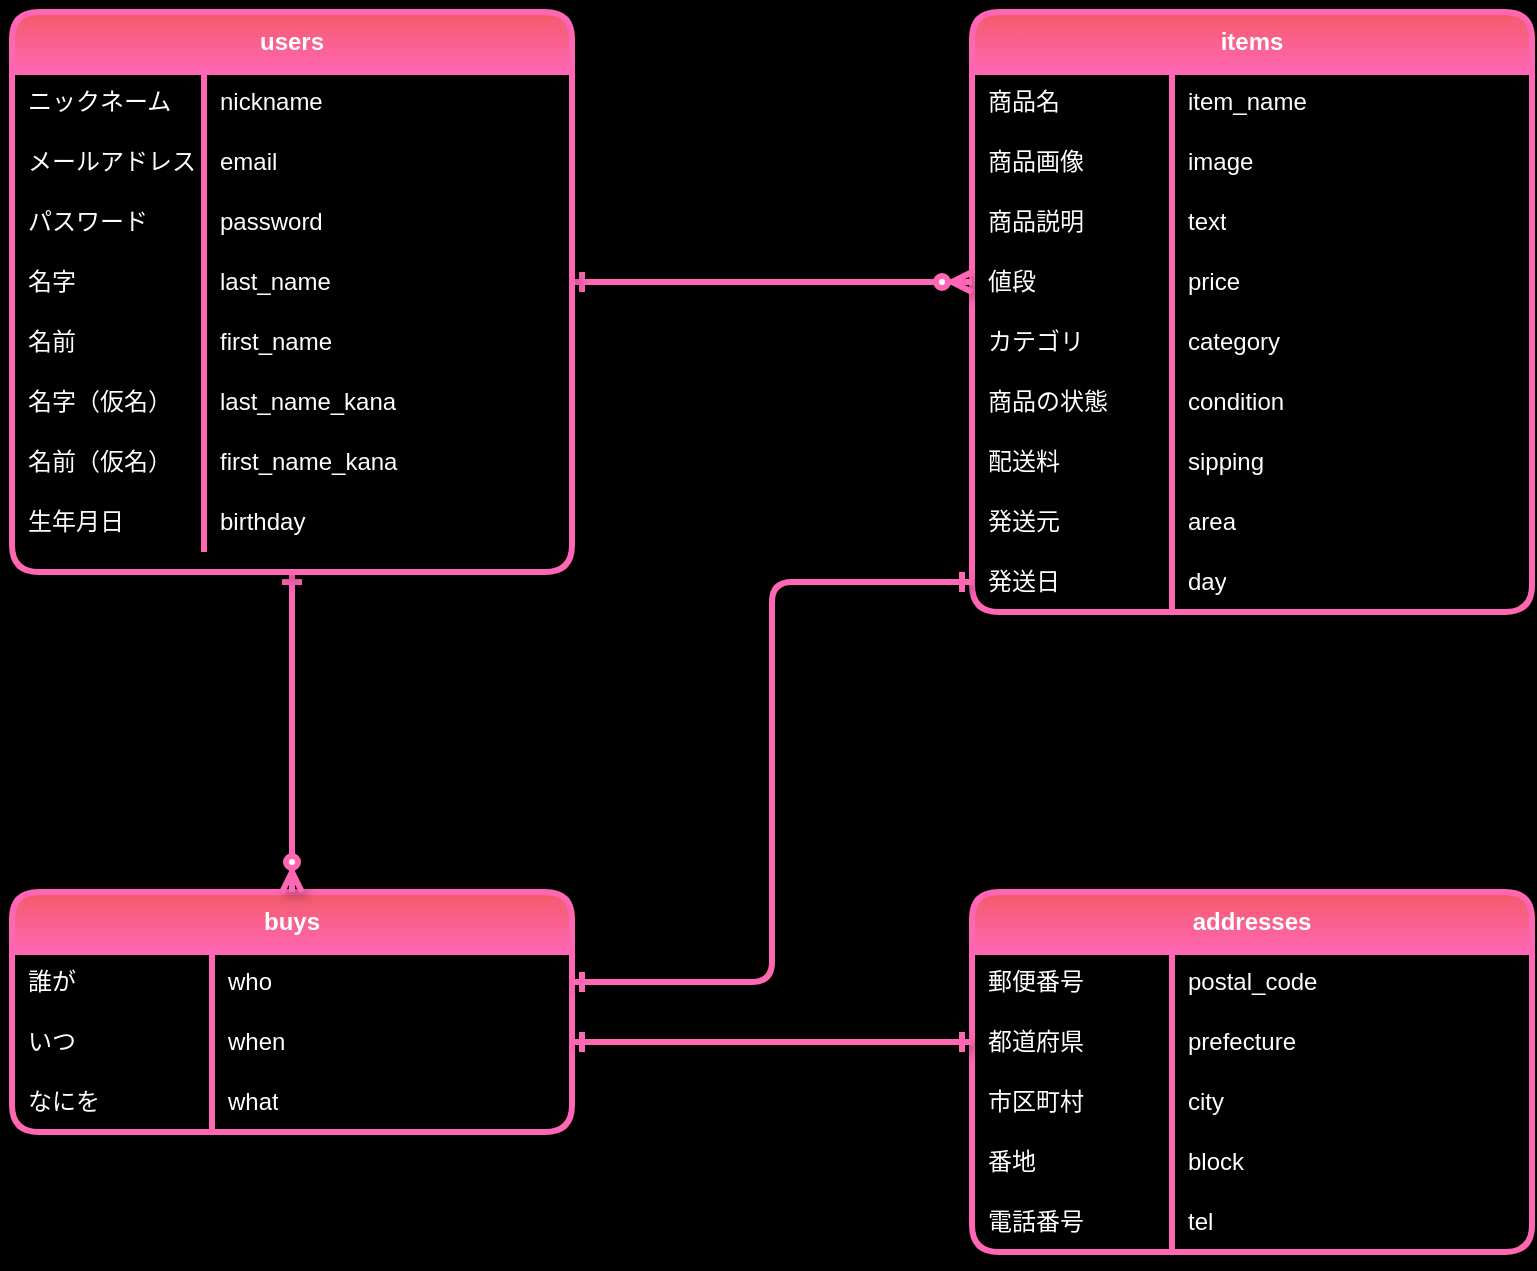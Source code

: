 
<mxfile version="13.6.5">
    <diagram id="MaI9rSRFO-LCetoaT3Hl" name="ページ1">
        <mxGraphModel dx="1438" dy="1090" grid="0" gridSize="10" guides="1" tooltips="1" connect="1" arrows="1" fold="1" page="0" pageScale="1" pageWidth="1169" pageHeight="827" background="#000000" math="0" shadow="0">
            <root>
                <mxCell id="0"/>
                <mxCell id="1" parent="0"/>
                <object label="items" j="" id="12">

                    <mxCell style="shape=table;html=1;whiteSpace=wrap;startSize=30;container=1;collapsible=0;childLayout=tableLayout;fixedRows=1;rowLines=0;fontStyle=1;align=center;rounded=1;labelBackgroundColor=none;sketch=0;strokeWidth=3;swimlaneFillColor=none;fillColor=#F45B69;gradientColor=#FF66B3;strokeColor=#FF66B3;fontColor=#FFFFFF;" parent="1" vertex="1">
                        <mxGeometry x="520" y="80" width="280" height="300" as="geometry"/>
                    </mxCell>
                </object>
                <mxCell id="13" value="" style="shape=partialRectangle;html=1;whiteSpace=wrap;collapsible=0;dropTarget=0;pointerEvents=0;fillColor=none;top=0;left=0;bottom=1;right=0;points=[[0,0.5],[1,0.5]];portConstraint=eastwest;fontColor=#FFFFFF;strokeColor=none;" parent="12" vertex="1">
                    <mxGeometry y="30" width="280" height="30" as="geometry"/>
                </mxCell>
                <mxCell id="115" value="商品名" style="shape=partialRectangle;html=1;whiteSpace=wrap;connectable=0;fillColor=none;top=0;left=0;bottom=0;right=0;align=left;spacingLeft=6;overflow=hidden;fontColor=#FFFFFF;strokeColor=#FF66B3;shadow=1;strokeWidth=3;" parent="13" vertex="1">
                    <mxGeometry width="100" height="30" as="geometry"/>
                </mxCell>
                <mxCell id="15" value="item_name" style="shape=partialRectangle;html=1;whiteSpace=wrap;connectable=0;fillColor=none;top=0;left=0;bottom=0;right=0;align=left;spacingLeft=6;overflow=hidden;fontColor=#FFFFFF;" parent="13" vertex="1">
                    <mxGeometry x="100" width="180" height="30" as="geometry"/>
                </mxCell>
                <mxCell id="16" value="" style="shape=partialRectangle;html=1;whiteSpace=wrap;collapsible=0;dropTarget=0;pointerEvents=0;fillColor=none;top=0;left=0;bottom=0;right=0;points=[[0,0.5],[1,0.5]];portConstraint=eastwest;fontColor=#FFFFFF;" parent="12" vertex="1">
                    <mxGeometry y="60" width="280" height="30" as="geometry"/>
                </mxCell>
                <mxCell id="116" value="商品画像" style="shape=partialRectangle;html=1;whiteSpace=wrap;connectable=0;fillColor=none;top=0;left=0;bottom=0;right=0;align=left;spacingLeft=6;overflow=hidden;fontColor=#FFFFFF;strokeColor=#FF66B3;shadow=1;strokeWidth=3;" parent="16" vertex="1">
                    <mxGeometry width="100" height="30" as="geometry"/>
                </mxCell>
                <mxCell id="18" value="image" style="shape=partialRectangle;html=1;whiteSpace=wrap;connectable=0;fillColor=none;top=0;left=0;bottom=0;right=0;align=left;spacingLeft=6;overflow=hidden;fontColor=#FFFFFF;" parent="16" vertex="1">
                    <mxGeometry x="100" width="180" height="30" as="geometry"/>
                </mxCell>
                <mxCell id="19" value="" style="shape=partialRectangle;html=1;whiteSpace=wrap;collapsible=0;dropTarget=0;pointerEvents=0;fillColor=none;top=0;left=0;bottom=0;right=0;points=[[0,0.5],[1,0.5]];portConstraint=eastwest;fontColor=#FFFFFF;" parent="12" vertex="1">
                    <mxGeometry y="90" width="280" height="30" as="geometry"/>
                </mxCell>
                <mxCell id="117" value="商品説明" style="shape=partialRectangle;html=1;whiteSpace=wrap;connectable=0;fillColor=none;top=0;left=0;bottom=0;right=0;align=left;spacingLeft=6;overflow=hidden;fontColor=#FFFFFF;strokeColor=#FF66B3;shadow=1;strokeWidth=3;" parent="19" vertex="1">
                    <mxGeometry width="100" height="30" as="geometry"/>
                </mxCell>
                <mxCell id="21" value="text" style="shape=partialRectangle;html=1;whiteSpace=wrap;connectable=0;fillColor=none;top=0;left=0;bottom=0;right=0;align=left;spacingLeft=6;overflow=hidden;fontColor=#FFFFFF;" parent="19" vertex="1">
                    <mxGeometry x="100" width="180" height="30" as="geometry"/>
                </mxCell>
                <mxCell id="84" style="shape=partialRectangle;html=1;whiteSpace=wrap;collapsible=0;dropTarget=0;pointerEvents=0;fillColor=none;top=0;left=0;bottom=0;right=0;points=[[0,0.5],[1,0.5]];portConstraint=eastwest;fontColor=#FFFFFF;" parent="12" vertex="1">
                    <mxGeometry y="120" width="280" height="30" as="geometry"/>
                </mxCell>
                <mxCell id="118" value="値段" style="shape=partialRectangle;html=1;whiteSpace=wrap;connectable=0;fillColor=none;top=0;left=0;bottom=0;right=0;align=left;spacingLeft=6;overflow=hidden;fontColor=#FFFFFF;strokeColor=#FF66B3;shadow=1;strokeWidth=3;" parent="84" vertex="1">
                    <mxGeometry width="100" height="30" as="geometry"/>
                </mxCell>
                <mxCell id="86" value="price" style="shape=partialRectangle;html=1;whiteSpace=wrap;connectable=0;fillColor=none;top=0;left=0;bottom=0;right=0;align=left;spacingLeft=6;overflow=hidden;fontColor=#FFFFFF;" parent="84" vertex="1">
                    <mxGeometry x="100" width="180" height="30" as="geometry"/>
                </mxCell>
                <mxCell id="87" style="shape=partialRectangle;html=1;whiteSpace=wrap;collapsible=0;dropTarget=0;pointerEvents=0;fillColor=none;top=0;left=0;bottom=0;right=0;points=[[0,0.5],[1,0.5]];portConstraint=eastwest;fontColor=#FFFFFF;" parent="12" vertex="1">
                    <mxGeometry y="150" width="280" height="30" as="geometry"/>
                </mxCell>
                <mxCell id="119" value="カテゴリ" style="shape=partialRectangle;html=1;whiteSpace=wrap;connectable=0;fillColor=none;top=0;left=0;bottom=0;right=0;align=left;spacingLeft=6;overflow=hidden;fontColor=#FFFFFF;strokeColor=#FF66B3;shadow=1;strokeWidth=3;" parent="87" vertex="1">
                    <mxGeometry width="100" height="30" as="geometry"/>
                </mxCell>
                <mxCell id="89" value="category" style="shape=partialRectangle;html=1;whiteSpace=wrap;connectable=0;fillColor=none;top=0;left=0;bottom=0;right=0;align=left;spacingLeft=6;overflow=hidden;fontColor=#FFFFFF;" parent="87" vertex="1">
                    <mxGeometry x="100" width="180" height="30" as="geometry"/>
                </mxCell>
                <mxCell id="90" style="shape=partialRectangle;html=1;whiteSpace=wrap;collapsible=0;dropTarget=0;pointerEvents=0;fillColor=none;top=0;left=0;bottom=0;right=0;points=[[0,0.5],[1,0.5]];portConstraint=eastwest;fontColor=#FFFFFF;" parent="12" vertex="1">
                    <mxGeometry y="180" width="280" height="30" as="geometry"/>
                </mxCell>
                <mxCell id="120" value="商品の状態" style="shape=partialRectangle;html=1;whiteSpace=wrap;connectable=0;fillColor=none;top=0;left=0;bottom=0;right=0;align=left;spacingLeft=6;overflow=hidden;fontColor=#FFFFFF;strokeColor=#FF66B3;shadow=1;strokeWidth=3;" parent="90" vertex="1">
                    <mxGeometry width="100" height="30" as="geometry"/>
                </mxCell>
                <mxCell id="92" value="condition" style="shape=partialRectangle;html=1;whiteSpace=wrap;connectable=0;fillColor=none;top=0;left=0;bottom=0;right=0;align=left;spacingLeft=6;overflow=hidden;fontColor=#FFFFFF;" parent="90" vertex="1">
                    <mxGeometry x="100" width="180" height="30" as="geometry"/>
                </mxCell>
                <mxCell id="93" style="shape=partialRectangle;html=1;whiteSpace=wrap;collapsible=0;dropTarget=0;pointerEvents=0;fillColor=none;top=0;left=0;bottom=0;right=0;points=[[0,0.5],[1,0.5]];portConstraint=eastwest;fontColor=#FFFFFF;" parent="12" vertex="1">
                    <mxGeometry y="210" width="280" height="30" as="geometry"/>
                </mxCell>
                <mxCell id="121" value="配送料" style="shape=partialRectangle;html=1;whiteSpace=wrap;connectable=0;fillColor=none;top=0;left=0;bottom=0;right=0;align=left;spacingLeft=6;overflow=hidden;fontColor=#FFFFFF;strokeColor=#FF66B3;shadow=1;strokeWidth=3;" parent="93" vertex="1">
                    <mxGeometry width="100" height="30" as="geometry"/>
                </mxCell>
                <mxCell id="95" value="sipping" style="shape=partialRectangle;html=1;whiteSpace=wrap;connectable=0;fillColor=none;top=0;left=0;bottom=0;right=0;align=left;spacingLeft=6;overflow=hidden;fontColor=#FFFFFF;" parent="93" vertex="1">
                    <mxGeometry x="100" width="180" height="30" as="geometry"/>
                </mxCell>
                <mxCell id="96" style="shape=partialRectangle;html=1;whiteSpace=wrap;collapsible=0;dropTarget=0;pointerEvents=0;fillColor=none;top=0;left=0;bottom=0;right=0;points=[[0,0.5],[1,0.5]];portConstraint=eastwest;fontColor=#FFFFFF;" parent="12" vertex="1">
                    <mxGeometry y="240" width="280" height="30" as="geometry"/>
                </mxCell>
                <mxCell id="122" value="発送元" style="shape=partialRectangle;html=1;whiteSpace=wrap;connectable=0;fillColor=none;top=0;left=0;bottom=0;right=0;align=left;spacingLeft=6;overflow=hidden;fontColor=#FFFFFF;strokeColor=#FF66B3;shadow=1;strokeWidth=3;" parent="96" vertex="1">
                    <mxGeometry width="100" height="30" as="geometry"/>
                </mxCell>
                <mxCell id="98" value="area" style="shape=partialRectangle;html=1;whiteSpace=wrap;connectable=0;fillColor=none;top=0;left=0;bottom=0;right=0;align=left;spacingLeft=6;overflow=hidden;fontColor=#FFFFFF;" parent="96" vertex="1">
                    <mxGeometry x="100" width="180" height="30" as="geometry"/>
                </mxCell>
                <mxCell id="99" style="shape=partialRectangle;html=1;whiteSpace=wrap;collapsible=0;dropTarget=0;pointerEvents=0;fillColor=none;top=0;left=0;bottom=0;right=0;points=[[0,0.5],[1,0.5]];portConstraint=eastwest;fontColor=#FFFFFF;" parent="12" vertex="1">
                    <mxGeometry y="270" width="280" height="30" as="geometry"/>
                </mxCell>
                <mxCell id="123" value="発送日" style="shape=partialRectangle;html=1;whiteSpace=wrap;connectable=0;fillColor=none;top=0;left=0;bottom=0;right=0;align=left;spacingLeft=6;overflow=hidden;fontColor=#FFFFFF;strokeColor=#FF66B3;shadow=1;strokeWidth=3;" parent="99" vertex="1">
                    <mxGeometry width="100" height="30" as="geometry"/>
                </mxCell>
                <mxCell id="101" value="day" style="shape=partialRectangle;html=1;whiteSpace=wrap;connectable=0;fillColor=none;top=0;left=0;bottom=0;right=0;align=left;spacingLeft=6;overflow=hidden;fontColor=#FFFFFF;" parent="99" vertex="1">
                    <mxGeometry x="100" width="180" height="30" as="geometry"/>
                </mxCell>
                <mxCell id="32" value="addresses" style="shape=table;html=1;whiteSpace=wrap;startSize=30;container=1;collapsible=0;childLayout=tableLayout;fixedRows=1;rowLines=0;fontStyle=1;align=center;rounded=1;labelBackgroundColor=none;sketch=0;fontColor=#FFFFFF;strokeColor=#FF66B3;gradientColor=#FF66B3;strokeWidth=3;fillColor=#F45B69;" parent="1" vertex="1">
                    <mxGeometry x="520" y="520" width="280" height="180" as="geometry"/>
                </mxCell>
                <mxCell id="33" value="" style="shape=partialRectangle;html=1;whiteSpace=wrap;collapsible=0;dropTarget=0;pointerEvents=0;fillColor=none;top=0;left=0;bottom=1;right=0;points=[[0,0.5],[1,0.5]];portConstraint=eastwest;fontColor=#FFFFFF;strokeColor=none;" parent="32" vertex="1">
                    <mxGeometry y="30" width="280" height="30" as="geometry"/>
                </mxCell>
                <mxCell id="124" value="郵便番号" style="shape=partialRectangle;html=1;whiteSpace=wrap;connectable=0;fillColor=none;top=0;left=0;bottom=0;right=0;align=left;spacingLeft=6;overflow=hidden;fontColor=#FFFFFF;strokeColor=#FF66B3;shadow=1;strokeWidth=3;" parent="33" vertex="1">
                    <mxGeometry width="100" height="30" as="geometry"/>
                </mxCell>
                <mxCell id="35" value="postal_code" style="shape=partialRectangle;html=1;whiteSpace=wrap;connectable=0;fillColor=none;top=0;left=0;bottom=0;right=0;align=left;spacingLeft=6;overflow=hidden;fontColor=#FFFFFF;" parent="33" vertex="1">
                    <mxGeometry x="100" width="180" height="30" as="geometry"/>
                </mxCell>
                <mxCell id="36" value="" style="shape=partialRectangle;html=1;whiteSpace=wrap;collapsible=0;dropTarget=0;pointerEvents=0;fillColor=none;top=0;left=0;bottom=0;right=0;points=[[0,0.5],[1,0.5]];portConstraint=eastwest;fontColor=#FFFFFF;" parent="32" vertex="1">
                    <mxGeometry y="60" width="280" height="30" as="geometry"/>
                </mxCell>
                <mxCell id="125" value="都道府県" style="shape=partialRectangle;html=1;whiteSpace=wrap;connectable=0;fillColor=none;top=0;left=0;bottom=0;right=0;align=left;spacingLeft=6;overflow=hidden;fontColor=#FFFFFF;strokeColor=#FF66B3;shadow=1;strokeWidth=3;" parent="36" vertex="1">
                    <mxGeometry width="100" height="30" as="geometry"/>
                </mxCell>
                <mxCell id="38" value="prefecture" style="shape=partialRectangle;html=1;whiteSpace=wrap;connectable=0;fillColor=none;top=0;left=0;bottom=0;right=0;align=left;spacingLeft=6;overflow=hidden;fontColor=#FFFFFF;" parent="36" vertex="1">
                    <mxGeometry x="100" width="180" height="30" as="geometry"/>
                </mxCell>
                <mxCell id="39" value="" style="shape=partialRectangle;html=1;whiteSpace=wrap;collapsible=0;dropTarget=0;pointerEvents=0;fillColor=none;top=0;left=0;bottom=0;right=0;points=[[0,0.5],[1,0.5]];portConstraint=eastwest;fontColor=#FFFFFF;" parent="32" vertex="1">
                    <mxGeometry y="90" width="280" height="30" as="geometry"/>
                </mxCell>
                <mxCell id="126" value="市区町村" style="shape=partialRectangle;html=1;whiteSpace=wrap;connectable=0;fillColor=none;top=0;left=0;bottom=0;right=0;align=left;spacingLeft=6;overflow=hidden;fontColor=#FFFFFF;strokeColor=#FF66B3;shadow=1;strokeWidth=3;" parent="39" vertex="1">
                    <mxGeometry width="100" height="30" as="geometry"/>
                </mxCell>
                <mxCell id="41" value="city" style="shape=partialRectangle;html=1;whiteSpace=wrap;connectable=0;fillColor=none;top=0;left=0;bottom=0;right=0;align=left;spacingLeft=6;overflow=hidden;fontColor=#FFFFFF;" parent="39" vertex="1">
                    <mxGeometry x="100" width="180" height="30" as="geometry"/>
                </mxCell>
                <mxCell id="102" style="shape=partialRectangle;html=1;whiteSpace=wrap;collapsible=0;dropTarget=0;pointerEvents=0;fillColor=none;top=0;left=0;bottom=0;right=0;points=[[0,0.5],[1,0.5]];portConstraint=eastwest;fontColor=#FFFFFF;" parent="32" vertex="1">
                    <mxGeometry y="120" width="280" height="30" as="geometry"/>
                </mxCell>
                <mxCell id="127" value="番地" style="shape=partialRectangle;html=1;whiteSpace=wrap;connectable=0;fillColor=none;top=0;left=0;bottom=0;right=0;align=left;spacingLeft=6;overflow=hidden;fontColor=#FFFFFF;strokeColor=#FF66B3;shadow=1;strokeWidth=3;" parent="102" vertex="1">
                    <mxGeometry width="100" height="30" as="geometry"/>
                </mxCell>
                <mxCell id="103" value="block" style="shape=partialRectangle;html=1;whiteSpace=wrap;connectable=0;fillColor=none;top=0;left=0;bottom=0;right=0;align=left;spacingLeft=6;overflow=hidden;fontColor=#FFFFFF;" parent="102" vertex="1">
                    <mxGeometry x="100" width="180" height="30" as="geometry"/>
                </mxCell>
                <mxCell id="65" style="shape=partialRectangle;html=1;whiteSpace=wrap;collapsible=0;dropTarget=0;pointerEvents=0;fillColor=none;top=0;left=0;bottom=0;right=0;points=[[0,0.5],[1,0.5]];portConstraint=eastwest;fontColor=#FFFFFF;" parent="32" vertex="1">
                    <mxGeometry y="150" width="280" height="30" as="geometry"/>
                </mxCell>
                <mxCell id="128" value="電話番号" style="shape=partialRectangle;html=1;whiteSpace=wrap;connectable=0;fillColor=none;top=0;left=0;bottom=0;right=0;align=left;spacingLeft=6;overflow=hidden;fontColor=#FFFFFF;strokeColor=#FF66B3;shadow=1;strokeWidth=3;" parent="65" vertex="1">
                    <mxGeometry width="100" height="30" as="geometry"/>
                </mxCell>
                <mxCell id="67" value="tel" style="shape=partialRectangle;html=1;whiteSpace=wrap;connectable=0;fillColor=none;top=0;left=0;bottom=0;right=0;align=left;spacingLeft=6;overflow=hidden;fontColor=#FFFFFF;" parent="65" vertex="1">
                    <mxGeometry x="100" width="180" height="30" as="geometry"/>
                </mxCell>
                <mxCell id="22" value="buys" style="shape=table;html=1;whiteSpace=wrap;startSize=30;container=1;collapsible=0;childLayout=tableLayout;fixedRows=1;rowLines=0;fontStyle=1;align=center;rounded=1;labelBackgroundColor=none;sketch=0;fillColor=#F45B69;fontColor=#FFFFFF;gradientColor=#FF66B3;strokeColor=#FF66B3;strokeWidth=3;perimeterSpacing=0;" parent="1" vertex="1">
                    <mxGeometry x="40" y="520" width="280" height="120" as="geometry"/>
                </mxCell>
                <mxCell id="23" value="" style="shape=partialRectangle;html=1;whiteSpace=wrap;collapsible=0;dropTarget=0;pointerEvents=0;fillColor=none;top=0;left=0;bottom=1;right=0;points=[[0,0.5],[1,0.5]];portConstraint=eastwest;fontColor=#FFFFFF;strokeColor=none;" parent="22" vertex="1">
                    <mxGeometry y="30" width="280" height="30" as="geometry"/>
                </mxCell>
                <mxCell id="112" value="誰が" style="shape=partialRectangle;html=1;whiteSpace=wrap;connectable=0;fillColor=none;top=0;left=0;bottom=0;right=0;align=left;spacingLeft=6;overflow=hidden;fontColor=#FFFFFF;" parent="23" vertex="1">
                    <mxGeometry width="100" height="30" as="geometry"/>
                </mxCell>
                <mxCell id="25" value="who" style="shape=partialRectangle;html=1;whiteSpace=wrap;connectable=0;fillColor=none;top=0;left=0;bottom=0;right=0;align=left;spacingLeft=6;overflow=hidden;fontColor=#FFFFFF;strokeColor=#FF66B3;shadow=1;strokeWidth=3;" parent="23" vertex="1">
                    <mxGeometry x="100" width="180" height="30" as="geometry"/>
                </mxCell>
                <mxCell id="26" value="" style="shape=partialRectangle;html=1;whiteSpace=wrap;collapsible=0;dropTarget=0;pointerEvents=0;fillColor=none;top=0;left=0;bottom=0;right=0;points=[[0,0.5],[1,0.5]];portConstraint=eastwest;fontColor=#FFFFFF;" parent="22" vertex="1">
                    <mxGeometry y="60" width="280" height="30" as="geometry"/>
                </mxCell>
                <mxCell id="113" value="いつ" style="shape=partialRectangle;html=1;whiteSpace=wrap;connectable=0;fillColor=none;top=0;left=0;bottom=0;right=0;align=left;spacingLeft=6;overflow=hidden;fontColor=#FFFFFF;" parent="26" vertex="1">
                    <mxGeometry width="100" height="30" as="geometry"/>
                </mxCell>
                <mxCell id="28" value="when" style="shape=partialRectangle;html=1;whiteSpace=wrap;connectable=0;fillColor=none;top=0;left=0;bottom=0;right=0;align=left;spacingLeft=6;overflow=hidden;fontColor=#FFFFFF;strokeColor=#FF66B3;shadow=1;strokeWidth=3;" parent="26" vertex="1">
                    <mxGeometry x="100" width="180" height="30" as="geometry"/>
                </mxCell>
                <mxCell id="29" value="" style="shape=partialRectangle;html=1;whiteSpace=wrap;collapsible=0;dropTarget=0;pointerEvents=0;fillColor=none;top=0;left=0;bottom=0;right=0;points=[[0,0.5],[1,0.5]];portConstraint=eastwest;fontColor=#FFFFFF;" parent="22" vertex="1">
                    <mxGeometry y="90" width="280" height="30" as="geometry"/>
                </mxCell>
                <mxCell id="114" value="なにを" style="shape=partialRectangle;html=1;whiteSpace=wrap;connectable=0;fillColor=none;top=0;left=0;bottom=0;right=0;align=left;spacingLeft=6;overflow=hidden;fontColor=#FFFFFF;" parent="29" vertex="1">
                    <mxGeometry width="100" height="30" as="geometry"/>
                </mxCell>
                <mxCell id="31" value="what" style="shape=partialRectangle;html=1;whiteSpace=wrap;connectable=0;fillColor=none;top=0;left=0;bottom=0;right=0;align=left;spacingLeft=6;overflow=hidden;fontColor=#FFFFFF;strokeColor=#FF66B3;shadow=1;strokeWidth=3;" parent="29" vertex="1">
                    <mxGeometry x="100" width="180" height="30" as="geometry"/>
                </mxCell>
                <mxCell id="130" value="" style="endArrow=ERzeroToMany;startArrow=ERone;html=1;fillColor=#F45B69;fontColor=#FFFFFF;entryX=0;entryY=0.5;entryDx=0;entryDy=0;exitX=1;exitY=0.5;exitDx=0;exitDy=0;startFill=0;endFill=1;strokeColor=#FF66B3;shadow=1;strokeWidth=3;" parent="1" source="68" target="84" edge="1">
                    <mxGeometry width="50" height="50" relative="1" as="geometry">
                        <mxPoint x="389" y="245" as="sourcePoint"/>
                        <mxPoint x="439" y="195" as="targetPoint"/>
                    </mxGeometry>
                </mxCell>

                <mxCell id="132" style="edgeStyle=orthogonalEdgeStyle;rounded=1;sketch=0;orthogonalLoop=1;jettySize=auto;html=1;exitX=0.5;exitY=1;exitDx=0;exitDy=0;entryX=0.5;entryY=0;entryDx=0;entryDy=0;startArrow=ERone;startFill=0;endArrow=ERzeroToMany;endFill=1;fillColor=#F45B69;fontColor=#FFFFFF;strokeColor=#FF66B3;shadow=1;strokeWidth=3;" parent="1" source="2" target="22" edge="1">
                    <mxGeometry relative="1" as="geometry"/>
                </mxCell>
                <mxCell id="2" value="users" style="shape=table;html=1;whiteSpace=wrap;startSize=30;container=1;collapsible=0;childLayout=tableLayout;fixedRows=1;rowLines=0;fontStyle=1;align=center;rounded=1;sketch=0;labelBorderColor=none;labelBackgroundColor=none;fillColor=#F45B69;fontColor=#FFFFFF;gradientColor=#FF66B3;swimlaneFillColor=none;strokeColor=#FF66B3;shadow=1;strokeWidth=3;" parent="1" vertex="1">
                    <mxGeometry x="40" y="80" width="280" height="280" as="geometry"/>
                </mxCell>
                <mxCell id="3" value="" style="shape=partialRectangle;html=1;whiteSpace=wrap;collapsible=0;dropTarget=0;pointerEvents=0;fillColor=none;top=0;left=0;bottom=1;right=0;points=[[0,0.5],[1,0.5]];portConstraint=eastwest;fontColor=#FFFFFF;strokeColor=none;" parent="2" vertex="1">
                    <mxGeometry y="30" width="280" height="30" as="geometry"/>
                </mxCell>
                <mxCell id="104" value="ニックネーム" style="shape=partialRectangle;html=1;whiteSpace=wrap;connectable=0;fillColor=none;top=0;left=0;bottom=0;right=0;align=left;spacingLeft=6;overflow=hidden;fontColor=#FFFFFF;strokeColor=none;" parent="3" vertex="1">
                    <mxGeometry width="96" height="30" as="geometry"/>
                </mxCell>
                <mxCell id="5" value="nickname" style="shape=partialRectangle;html=1;whiteSpace=wrap;connectable=0;fillColor=none;top=0;left=0;bottom=0;right=0;align=left;spacingLeft=6;overflow=hidden;fontColor=#FFFFFF;strokeColor=#FF66B3;shadow=1;strokeWidth=3;" parent="3" vertex="1">
                    <mxGeometry x="96" width="184" height="30" as="geometry"/>
                </mxCell>
                <mxCell id="6" value="" style="shape=partialRectangle;html=1;whiteSpace=wrap;collapsible=0;dropTarget=0;pointerEvents=0;fillColor=none;top=0;left=0;bottom=0;right=0;points=[[0,0.5],[1,0.5]];portConstraint=eastwest;strokeColor=#028090;fontColor=#FFFFFF;" parent="2" vertex="1">
                    <mxGeometry y="60" width="280" height="30" as="geometry"/>
                </mxCell>
                <mxCell id="105" value="メールアドレス" style="shape=partialRectangle;html=1;whiteSpace=wrap;connectable=0;fillColor=none;top=0;left=0;bottom=0;right=0;align=left;spacingLeft=6;overflow=hidden;strokeColor=#028090;fontColor=#FFFFFF;" parent="6" vertex="1">
                    <mxGeometry width="96" height="30" as="geometry"/>
                </mxCell>
                <mxCell id="8" value="email" style="shape=partialRectangle;html=1;whiteSpace=wrap;connectable=0;fillColor=none;top=0;left=0;bottom=0;right=0;align=left;spacingLeft=6;overflow=hidden;fontColor=#FFFFFF;strokeColor=#FF66B3;shadow=1;strokeWidth=3;" parent="6" vertex="1">
                    <mxGeometry x="96" width="184" height="30" as="geometry"/>
                </mxCell>
                <mxCell id="9" value="" style="shape=partialRectangle;html=1;whiteSpace=wrap;collapsible=0;dropTarget=0;pointerEvents=0;fillColor=none;top=0;left=0;bottom=0;right=0;points=[[0,0.5],[1,0.5]];portConstraint=eastwest;strokeColor=#028090;fontColor=#FFFFFF;" parent="2" vertex="1">
                    <mxGeometry y="90" width="280" height="30" as="geometry"/>
                </mxCell>
                <mxCell id="106" value="パスワード" style="shape=partialRectangle;html=1;whiteSpace=wrap;connectable=0;fillColor=none;top=0;left=0;bottom=0;right=0;align=left;spacingLeft=6;overflow=hidden;strokeColor=#028090;fontColor=#FFFFFF;" parent="9" vertex="1">
                    <mxGeometry width="96" height="30" as="geometry"/>
                </mxCell>
                <mxCell id="11" value="password" style="shape=partialRectangle;html=1;whiteSpace=wrap;connectable=0;fillColor=none;top=0;left=0;bottom=0;right=0;align=left;spacingLeft=6;overflow=hidden;fontColor=#FFFFFF;strokeColor=#FF66B3;shadow=1;strokeWidth=3;" parent="9" vertex="1">
                    <mxGeometry x="96" width="184" height="30" as="geometry"/>
                </mxCell>
                <mxCell id="68" style="shape=partialRectangle;html=1;whiteSpace=wrap;collapsible=0;dropTarget=0;pointerEvents=0;fillColor=none;top=0;left=0;bottom=1;right=0;points=[[0,0.5],[1,0.5]];portConstraint=eastwest;fontColor=#FFFFFF;strokeColor=none;" parent="2" vertex="1">
                    <mxGeometry y="120" width="280" height="30" as="geometry"/>
                </mxCell>
                <mxCell id="107" value="名字" style="shape=partialRectangle;html=1;whiteSpace=wrap;connectable=0;fillColor=none;top=0;left=0;bottom=0;right=0;align=left;spacingLeft=6;overflow=hidden;fontColor=#FFFFFF;strokeColor=none;" parent="68" vertex="1">
                    <mxGeometry width="96" height="30" as="geometry"/>
                </mxCell>
                <mxCell id="70" value="last_name" style="shape=partialRectangle;html=1;whiteSpace=wrap;connectable=0;fillColor=none;top=0;left=0;bottom=0;right=0;align=left;spacingLeft=6;overflow=hidden;fontColor=#FFFFFF;strokeColor=#FF66B3;shadow=1;strokeWidth=3;" parent="68" vertex="1">
                    <mxGeometry x="96" width="184" height="30" as="geometry"/>
                </mxCell>
                <mxCell id="80" style="shape=partialRectangle;html=1;whiteSpace=wrap;collapsible=0;dropTarget=0;pointerEvents=0;fillColor=none;top=0;left=0;bottom=1;right=0;points=[[0,0.5],[1,0.5]];portConstraint=eastwest;fontColor=#FFFFFF;strokeColor=none;" parent="2" vertex="1">
                    <mxGeometry y="150" width="280" height="30" as="geometry"/>
                </mxCell>
                <mxCell id="108" value="名前" style="shape=partialRectangle;html=1;whiteSpace=wrap;connectable=0;fillColor=none;top=0;left=0;bottom=0;right=0;align=left;spacingLeft=6;overflow=hidden;fontColor=#FFFFFF;strokeColor=none;" parent="80" vertex="1">
                    <mxGeometry width="96" height="30" as="geometry"/>
                </mxCell>
                <mxCell id="82" value="first_name" style="shape=partialRectangle;html=1;whiteSpace=wrap;connectable=0;fillColor=none;top=0;left=0;bottom=0;right=0;align=left;spacingLeft=6;overflow=hidden;fontColor=#FFFFFF;strokeColor=#FF66B3;shadow=1;strokeWidth=3;" parent="80" vertex="1">
                    <mxGeometry x="96" width="184" height="30" as="geometry"/>
                </mxCell>
                <mxCell id="77" style="shape=partialRectangle;html=1;whiteSpace=wrap;collapsible=0;dropTarget=0;pointerEvents=0;fillColor=none;top=0;left=0;bottom=1;right=0;points=[[0,0.5],[1,0.5]];portConstraint=eastwest;fontColor=#FFFFFF;strokeColor=none;" parent="2" vertex="1">
                    <mxGeometry y="180" width="280" height="30" as="geometry"/>
                </mxCell>
                <mxCell id="109" value="名字（仮名）" style="shape=partialRectangle;html=1;whiteSpace=wrap;connectable=0;fillColor=none;top=0;left=0;bottom=0;right=0;align=left;spacingLeft=6;overflow=hidden;fontColor=#FFFFFF;strokeColor=none;" parent="77" vertex="1">
                    <mxGeometry width="96" height="30" as="geometry"/>
                </mxCell>
                <mxCell id="79" value="last_name_kana" style="shape=partialRectangle;html=1;whiteSpace=wrap;connectable=0;fillColor=none;top=0;left=0;bottom=0;right=0;align=left;spacingLeft=6;overflow=hidden;fontColor=#FFFFFF;strokeColor=#FF66B3;shadow=1;strokeWidth=3;" parent="77" vertex="1">
                    <mxGeometry x="96" width="184" height="30" as="geometry"/>
                </mxCell>
                <mxCell id="74" style="shape=partialRectangle;html=1;whiteSpace=wrap;collapsible=0;dropTarget=0;pointerEvents=0;fillColor=none;top=0;left=0;bottom=1;right=0;points=[[0,0.5],[1,0.5]];portConstraint=eastwest;fontColor=#FFFFFF;strokeColor=none;" parent="2" vertex="1">
                    <mxGeometry y="210" width="280" height="30" as="geometry"/>
                </mxCell>
                <mxCell id="110" value="名前（仮名）" style="shape=partialRectangle;html=1;whiteSpace=wrap;connectable=0;fillColor=none;top=0;left=0;bottom=0;right=0;align=left;spacingLeft=6;overflow=hidden;fontColor=#FFFFFF;strokeColor=none;" parent="74" vertex="1">
                    <mxGeometry width="96" height="30" as="geometry"/>
                </mxCell>
                <mxCell id="76" value="first_name_kana" style="shape=partialRectangle;html=1;whiteSpace=wrap;connectable=0;fillColor=none;top=0;left=0;bottom=0;right=0;align=left;spacingLeft=6;overflow=hidden;fontColor=#FFFFFF;strokeColor=#FF66B3;shadow=1;strokeWidth=3;" parent="74" vertex="1">
                    <mxGeometry x="96" width="184" height="30" as="geometry"/>
                </mxCell>
                <mxCell id="71" style="shape=partialRectangle;html=1;whiteSpace=wrap;collapsible=0;dropTarget=0;pointerEvents=0;fillColor=none;top=0;left=0;bottom=1;right=0;points=[[0,0.5],[1,0.5]];portConstraint=eastwest;fontColor=#FFFFFF;strokeColor=none;" parent="2" vertex="1">
                    <mxGeometry y="240" width="280" height="30" as="geometry"/>
                </mxCell>
                <mxCell id="111" value="生年月日" style="shape=partialRectangle;html=1;whiteSpace=wrap;connectable=0;fillColor=none;top=0;left=0;bottom=0;right=0;align=left;spacingLeft=6;overflow=hidden;fontColor=#FFFFFF;strokeColor=none;" parent="71" vertex="1">
                    <mxGeometry width="96" height="30" as="geometry"/>
                </mxCell>
                <mxCell id="73" value="birthday" style="shape=partialRectangle;html=1;whiteSpace=wrap;connectable=0;fillColor=none;top=0;left=0;bottom=0;right=0;align=left;spacingLeft=6;overflow=hidden;fontColor=#FFFFFF;strokeColor=#FF66B3;shadow=1;strokeWidth=3;" parent="71" vertex="1">
                    <mxGeometry x="96" width="184" height="30" as="geometry"/>
                </mxCell>
                <mxCell id="133" style="edgeStyle=orthogonalEdgeStyle;rounded=1;sketch=0;orthogonalLoop=1;jettySize=auto;html=1;exitX=1;exitY=0.5;exitDx=0;exitDy=0;entryX=0;entryY=0.5;entryDx=0;entryDy=0;startArrow=ERone;startFill=0;endArrow=ERone;endFill=0;fillColor=#F45B69;fontColor=#FFFFFF;strokeColor=#FF66B3;shadow=1;strokeWidth=3;" parent="1" source="26" target="36" edge="1">
                    <mxGeometry relative="1" as="geometry"/>
                </mxCell>
                <mxCell id="134" style="edgeStyle=orthogonalEdgeStyle;rounded=1;sketch=0;orthogonalLoop=1;jettySize=auto;html=1;exitX=0;exitY=0.5;exitDx=0;exitDy=0;startArrow=ERone;startFill=0;endArrow=ERone;endFill=0;fillColor=#F45B69;fontColor=#FFFFFF;strokeColor=#FF66B3;shadow=1;strokeWidth=3;" parent="1" source="99" target="23" edge="1">
                    <mxGeometry relative="1" as="geometry"/>
                </mxCell>
            </root>
        </mxGraphModel>
    </diagram>
</mxfile>
